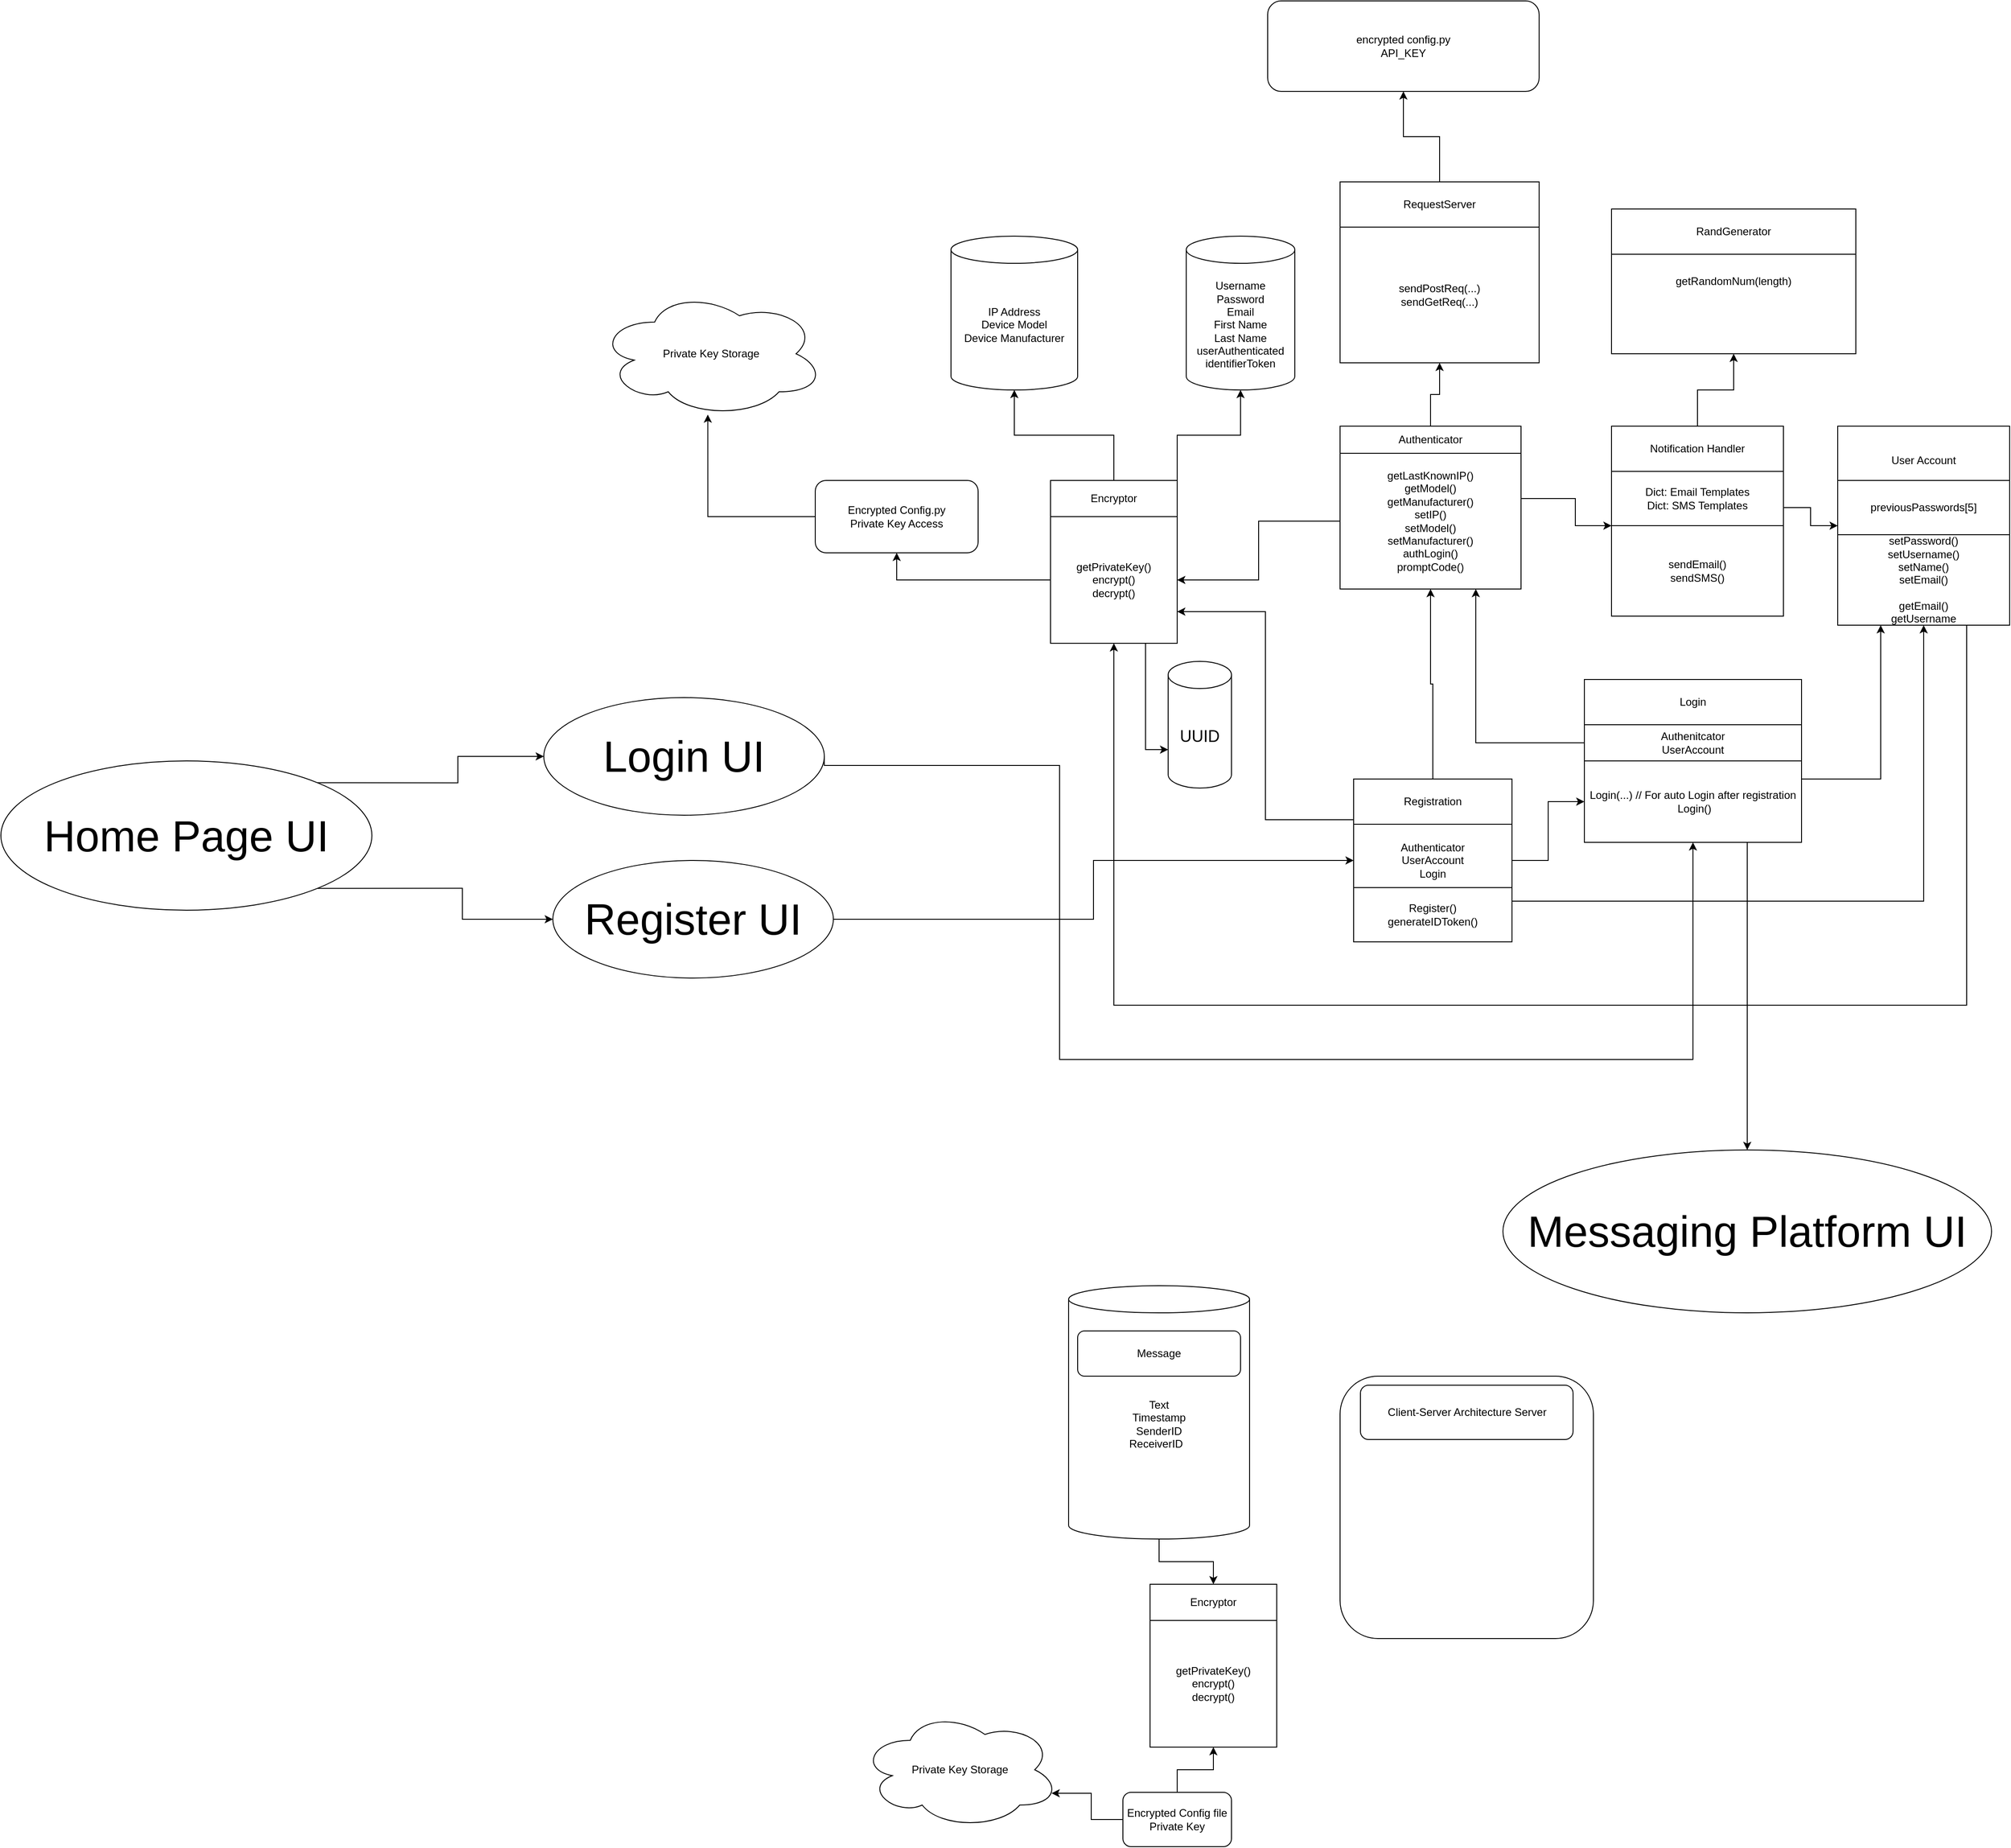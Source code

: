 <mxfile version="22.0.0" type="github">
  <diagram name="Page-1" id="Y20Q1AB7n24JnMzKXK2Y">
    <mxGraphModel dx="2821" dy="1702" grid="1" gridSize="10" guides="1" tooltips="1" connect="1" arrows="1" fold="1" page="1" pageScale="1" pageWidth="850" pageHeight="1100" math="0" shadow="0">
      <root>
        <mxCell id="0" />
        <mxCell id="1" parent="0" />
        <mxCell id="ipjGHAzilrofiiY-UfL5-32" style="edgeStyle=orthogonalEdgeStyle;rounded=0;orthogonalLoop=1;jettySize=auto;html=1;exitX=1;exitY=0.75;exitDx=0;exitDy=0;entryX=0.5;entryY=1;entryDx=0;entryDy=0;" parent="1" source="ipjGHAzilrofiiY-UfL5-30" target="ipjGHAzilrofiiY-UfL5-19" edge="1">
          <mxGeometry relative="1" as="geometry" />
        </mxCell>
        <mxCell id="ipjGHAzilrofiiY-UfL5-50" style="edgeStyle=orthogonalEdgeStyle;rounded=0;orthogonalLoop=1;jettySize=auto;html=1;exitX=1;exitY=0.5;exitDx=0;exitDy=0;entryX=0;entryY=0.5;entryDx=0;entryDy=0;" parent="1" source="ipjGHAzilrofiiY-UfL5-30" target="ipjGHAzilrofiiY-UfL5-46" edge="1">
          <mxGeometry relative="1" as="geometry" />
        </mxCell>
        <mxCell id="ipjGHAzilrofiiY-UfL5-30" value="Authenticator&lt;br&gt;UserAccount&lt;br&gt;Login" style="rounded=0;whiteSpace=wrap;html=1;" parent="1" vertex="1">
          <mxGeometry x="85" y="760" width="175" height="180" as="geometry" />
        </mxCell>
        <mxCell id="ipjGHAzilrofiiY-UfL5-1" value="Username&lt;br&gt;Password&lt;br&gt;Email&lt;br&gt;First Name&lt;br&gt;Last Name&lt;br&gt;userAuthenticated&lt;br&gt;identifierToken" style="shape=cylinder3;whiteSpace=wrap;html=1;boundedLbl=1;backgroundOutline=1;size=15;" parent="1" vertex="1">
          <mxGeometry x="-100" y="160" width="120" height="170" as="geometry" />
        </mxCell>
        <mxCell id="ipjGHAzilrofiiY-UfL5-2" value="IP Address&lt;br&gt;Device Model&lt;br&gt;Device Manufacturer" style="shape=cylinder3;whiteSpace=wrap;html=1;boundedLbl=1;backgroundOutline=1;size=15;" parent="1" vertex="1">
          <mxGeometry x="-360" y="160" width="140" height="170" as="geometry" />
        </mxCell>
        <mxCell id="ipjGHAzilrofiiY-UfL5-56" style="edgeStyle=orthogonalEdgeStyle;rounded=0;orthogonalLoop=1;jettySize=auto;html=1;exitX=0.5;exitY=0;exitDx=0;exitDy=0;" parent="1" source="ipjGHAzilrofiiY-UfL5-7" target="ipjGHAzilrofiiY-UfL5-55" edge="1">
          <mxGeometry relative="1" as="geometry" />
        </mxCell>
        <mxCell id="ipjGHAzilrofiiY-UfL5-7" value="Authenticator" style="rounded=0;whiteSpace=wrap;html=1;" parent="1" vertex="1">
          <mxGeometry x="70" y="370" width="200" height="30" as="geometry" />
        </mxCell>
        <mxCell id="ipjGHAzilrofiiY-UfL5-16" style="edgeStyle=orthogonalEdgeStyle;rounded=0;orthogonalLoop=1;jettySize=auto;html=1;exitX=1;exitY=0.5;exitDx=0;exitDy=0;entryX=0;entryY=0;entryDx=0;entryDy=0;" parent="1" source="ipjGHAzilrofiiY-UfL5-8" target="ipjGHAzilrofiiY-UfL5-13" edge="1">
          <mxGeometry relative="1" as="geometry">
            <Array as="points">
              <mxPoint x="270" y="450" />
              <mxPoint x="330" y="450" />
              <mxPoint x="330" y="480" />
            </Array>
          </mxGeometry>
        </mxCell>
        <mxCell id="ipjGHAzilrofiiY-UfL5-36" style="edgeStyle=orthogonalEdgeStyle;rounded=0;orthogonalLoop=1;jettySize=auto;html=1;exitX=0;exitY=0.5;exitDx=0;exitDy=0;entryX=1;entryY=0.5;entryDx=0;entryDy=0;" parent="1" source="ipjGHAzilrofiiY-UfL5-8" target="ipjGHAzilrofiiY-UfL5-35" edge="1">
          <mxGeometry relative="1" as="geometry" />
        </mxCell>
        <mxCell id="ipjGHAzilrofiiY-UfL5-8" value="getLastKnownIP()&lt;br&gt;getModel()&lt;br&gt;getManufacturer()&lt;br&gt;setIP()&lt;br&gt;setModel()&lt;br&gt;setManufacturer()&lt;br&gt;authLogin()&lt;br&gt;promptCode()&lt;br&gt;" style="rounded=0;whiteSpace=wrap;html=1;" parent="1" vertex="1">
          <mxGeometry x="70" y="400" width="200" height="150" as="geometry" />
        </mxCell>
        <mxCell id="ipjGHAzilrofiiY-UfL5-10" value="" style="rounded=0;whiteSpace=wrap;html=1;" parent="1" vertex="1">
          <mxGeometry x="370" y="370" width="190" height="210" as="geometry" />
        </mxCell>
        <mxCell id="ipjGHAzilrofiiY-UfL5-53" style="edgeStyle=orthogonalEdgeStyle;rounded=0;orthogonalLoop=1;jettySize=auto;html=1;exitX=0.5;exitY=0;exitDx=0;exitDy=0;entryX=0.5;entryY=1;entryDx=0;entryDy=0;" parent="1" source="ipjGHAzilrofiiY-UfL5-11" target="ipjGHAzilrofiiY-UfL5-51" edge="1">
          <mxGeometry relative="1" as="geometry" />
        </mxCell>
        <mxCell id="ipjGHAzilrofiiY-UfL5-11" value="Notification Handler" style="rounded=0;whiteSpace=wrap;html=1;" parent="1" vertex="1">
          <mxGeometry x="370" y="370" width="190" height="50" as="geometry" />
        </mxCell>
        <mxCell id="ipjGHAzilrofiiY-UfL5-12" value="Dict: Email Templates&lt;br&gt;Dict: SMS Templates" style="rounded=0;whiteSpace=wrap;html=1;" parent="1" vertex="1">
          <mxGeometry x="370" y="420" width="190" height="60" as="geometry" />
        </mxCell>
        <mxCell id="ipjGHAzilrofiiY-UfL5-21" style="edgeStyle=orthogonalEdgeStyle;rounded=0;orthogonalLoop=1;jettySize=auto;html=1;exitX=1;exitY=0;exitDx=0;exitDy=0;entryX=0;entryY=0.5;entryDx=0;entryDy=0;" parent="1" source="ipjGHAzilrofiiY-UfL5-13" target="ipjGHAzilrofiiY-UfL5-17" edge="1">
          <mxGeometry relative="1" as="geometry" />
        </mxCell>
        <mxCell id="ipjGHAzilrofiiY-UfL5-13" value="sendEmail()&lt;br style=&quot;border-color: var(--border-color);&quot;&gt;sendSMS()" style="rounded=0;whiteSpace=wrap;html=1;" parent="1" vertex="1">
          <mxGeometry x="370" y="480" width="190" height="100" as="geometry" />
        </mxCell>
        <mxCell id="ipjGHAzilrofiiY-UfL5-17" value="" style="rounded=0;whiteSpace=wrap;html=1;" parent="1" vertex="1">
          <mxGeometry x="620" y="370" width="190" height="220" as="geometry" />
        </mxCell>
        <mxCell id="ipjGHAzilrofiiY-UfL5-18" value="&lt;br&gt;User Account" style="rounded=0;whiteSpace=wrap;html=1;" parent="1" vertex="1">
          <mxGeometry x="620" y="370" width="190" height="60" as="geometry" />
        </mxCell>
        <mxCell id="ipjGHAzilrofiiY-UfL5-40" style="edgeStyle=orthogonalEdgeStyle;rounded=0;orthogonalLoop=1;jettySize=auto;html=1;exitX=0.75;exitY=1;exitDx=0;exitDy=0;entryX=0.5;entryY=1;entryDx=0;entryDy=0;" parent="1" source="ipjGHAzilrofiiY-UfL5-19" target="ipjGHAzilrofiiY-UfL5-35" edge="1">
          <mxGeometry relative="1" as="geometry">
            <Array as="points">
              <mxPoint x="762" y="1010" />
              <mxPoint x="-180" y="1010" />
            </Array>
          </mxGeometry>
        </mxCell>
        <mxCell id="ipjGHAzilrofiiY-UfL5-19" value="setPassword()&lt;br&gt;setUsername()&lt;br&gt;setName()&lt;br&gt;setEmail()&lt;br&gt;&lt;br&gt;getEmail()&lt;br&gt;getUsername&lt;br&gt;" style="rounded=0;whiteSpace=wrap;html=1;" parent="1" vertex="1">
          <mxGeometry x="620" y="490" width="190" height="100" as="geometry" />
        </mxCell>
        <mxCell id="ipjGHAzilrofiiY-UfL5-20" value="previousPasswords[5]" style="rounded=0;whiteSpace=wrap;html=1;" parent="1" vertex="1">
          <mxGeometry x="620" y="430" width="190" height="60" as="geometry" />
        </mxCell>
        <mxCell id="ipjGHAzilrofiiY-UfL5-31" style="edgeStyle=orthogonalEdgeStyle;rounded=0;orthogonalLoop=1;jettySize=auto;html=1;exitX=0.5;exitY=0;exitDx=0;exitDy=0;entryX=0.5;entryY=1;entryDx=0;entryDy=0;" parent="1" source="ipjGHAzilrofiiY-UfL5-29" target="ipjGHAzilrofiiY-UfL5-8" edge="1">
          <mxGeometry relative="1" as="geometry" />
        </mxCell>
        <mxCell id="ipjGHAzilrofiiY-UfL5-29" value="Registration" style="rounded=0;whiteSpace=wrap;html=1;" parent="1" vertex="1">
          <mxGeometry x="85" y="760" width="175" height="50" as="geometry" />
        </mxCell>
        <mxCell id="ipjGHAzilrofiiY-UfL5-37" style="edgeStyle=orthogonalEdgeStyle;rounded=0;orthogonalLoop=1;jettySize=auto;html=1;exitX=0.5;exitY=0;exitDx=0;exitDy=0;" parent="1" source="ipjGHAzilrofiiY-UfL5-34" target="ipjGHAzilrofiiY-UfL5-2" edge="1">
          <mxGeometry relative="1" as="geometry" />
        </mxCell>
        <mxCell id="ipjGHAzilrofiiY-UfL5-34" value="Encryptor" style="rounded=0;whiteSpace=wrap;html=1;" parent="1" vertex="1">
          <mxGeometry x="-250" y="430" width="140" height="40" as="geometry" />
        </mxCell>
        <mxCell id="ipjGHAzilrofiiY-UfL5-43" style="edgeStyle=orthogonalEdgeStyle;rounded=0;orthogonalLoop=1;jettySize=auto;html=1;exitX=0;exitY=0.5;exitDx=0;exitDy=0;entryX=0.5;entryY=1;entryDx=0;entryDy=0;" parent="1" source="ipjGHAzilrofiiY-UfL5-35" target="ipjGHAzilrofiiY-UfL5-42" edge="1">
          <mxGeometry relative="1" as="geometry" />
        </mxCell>
        <mxCell id="ipjGHAzilrofiiY-UfL5-35" value="getPrivateKey()&lt;br&gt;encrypt()&lt;br&gt;decrypt()" style="rounded=0;whiteSpace=wrap;html=1;" parent="1" vertex="1">
          <mxGeometry x="-250" y="470" width="140" height="140" as="geometry" />
        </mxCell>
        <mxCell id="ipjGHAzilrofiiY-UfL5-38" style="edgeStyle=orthogonalEdgeStyle;rounded=0;orthogonalLoop=1;jettySize=auto;html=1;exitX=1;exitY=0;exitDx=0;exitDy=0;entryX=0.5;entryY=1;entryDx=0;entryDy=0;entryPerimeter=0;" parent="1" source="ipjGHAzilrofiiY-UfL5-34" target="ipjGHAzilrofiiY-UfL5-1" edge="1">
          <mxGeometry relative="1" as="geometry">
            <Array as="points">
              <mxPoint x="-110" y="380" />
              <mxPoint x="-40" y="380" />
            </Array>
          </mxGeometry>
        </mxCell>
        <mxCell id="ipjGHAzilrofiiY-UfL5-42" value="Encrypted Config.py&lt;br&gt;Private Key Access" style="rounded=1;whiteSpace=wrap;html=1;" parent="1" vertex="1">
          <mxGeometry x="-510" y="430" width="180" height="80" as="geometry" />
        </mxCell>
        <mxCell id="ipjGHAzilrofiiY-UfL5-44" value="Login" style="rounded=0;whiteSpace=wrap;html=1;" parent="1" vertex="1">
          <mxGeometry x="340" y="650" width="240" height="50" as="geometry" />
        </mxCell>
        <mxCell id="ipjGHAzilrofiiY-UfL5-47" style="edgeStyle=orthogonalEdgeStyle;rounded=0;orthogonalLoop=1;jettySize=auto;html=1;exitX=1;exitY=1;exitDx=0;exitDy=0;entryX=0.25;entryY=1;entryDx=0;entryDy=0;" parent="1" source="ipjGHAzilrofiiY-UfL5-45" target="ipjGHAzilrofiiY-UfL5-19" edge="1">
          <mxGeometry relative="1" as="geometry" />
        </mxCell>
        <mxCell id="ipjGHAzilrofiiY-UfL5-45" value="Authenitcator&lt;br&gt;UserAccount" style="rounded=0;whiteSpace=wrap;html=1;" parent="1" vertex="1">
          <mxGeometry x="340" y="700" width="240" height="40" as="geometry" />
        </mxCell>
        <mxCell id="ipjGHAzilrofiiY-UfL5-48" style="edgeStyle=orthogonalEdgeStyle;rounded=0;orthogonalLoop=1;jettySize=auto;html=1;exitX=0;exitY=0.5;exitDx=0;exitDy=0;entryX=0.75;entryY=1;entryDx=0;entryDy=0;" parent="1" source="ipjGHAzilrofiiY-UfL5-45" target="ipjGHAzilrofiiY-UfL5-8" edge="1">
          <mxGeometry relative="1" as="geometry">
            <Array as="points">
              <mxPoint x="220" y="720" />
            </Array>
          </mxGeometry>
        </mxCell>
        <mxCell id="ipjGHAzilrofiiY-UfL5-69" style="edgeStyle=orthogonalEdgeStyle;rounded=0;orthogonalLoop=1;jettySize=auto;html=1;exitX=0.75;exitY=1;exitDx=0;exitDy=0;entryX=0.5;entryY=0;entryDx=0;entryDy=0;" parent="1" source="ipjGHAzilrofiiY-UfL5-46" target="ipjGHAzilrofiiY-UfL5-68" edge="1">
          <mxGeometry relative="1" as="geometry" />
        </mxCell>
        <mxCell id="ipjGHAzilrofiiY-UfL5-46" value="Login(...) // For auto Login after registration&lt;br&gt;&amp;nbsp;Login()" style="rounded=0;whiteSpace=wrap;html=1;" parent="1" vertex="1">
          <mxGeometry x="340" y="740" width="240" height="90" as="geometry" />
        </mxCell>
        <mxCell id="ipjGHAzilrofiiY-UfL5-51" value="getRandomNum(length)" style="rounded=0;whiteSpace=wrap;html=1;" parent="1" vertex="1">
          <mxGeometry x="370" y="130" width="270" height="160" as="geometry" />
        </mxCell>
        <mxCell id="ipjGHAzilrofiiY-UfL5-52" value="RandGenerator" style="rounded=0;whiteSpace=wrap;html=1;" parent="1" vertex="1">
          <mxGeometry x="370" y="130" width="270" height="50" as="geometry" />
        </mxCell>
        <mxCell id="ipjGHAzilrofiiY-UfL5-60" style="edgeStyle=orthogonalEdgeStyle;rounded=0;orthogonalLoop=1;jettySize=auto;html=1;exitX=0.5;exitY=0;exitDx=0;exitDy=0;entryX=0.5;entryY=1;entryDx=0;entryDy=0;" parent="1" source="ipjGHAzilrofiiY-UfL5-54" target="ipjGHAzilrofiiY-UfL5-57" edge="1">
          <mxGeometry relative="1" as="geometry" />
        </mxCell>
        <mxCell id="ipjGHAzilrofiiY-UfL5-54" value="RequestServer" style="rounded=0;whiteSpace=wrap;html=1;" parent="1" vertex="1">
          <mxGeometry x="70" y="100" width="220" height="50" as="geometry" />
        </mxCell>
        <mxCell id="ipjGHAzilrofiiY-UfL5-55" value="sendPostReq(...)&lt;br&gt;sendGetReq(...)" style="rounded=0;whiteSpace=wrap;html=1;" parent="1" vertex="1">
          <mxGeometry x="70" y="150" width="220" height="150" as="geometry" />
        </mxCell>
        <mxCell id="ipjGHAzilrofiiY-UfL5-57" value="encrypted config.py&lt;br&gt;API_KEY" style="rounded=1;whiteSpace=wrap;html=1;" parent="1" vertex="1">
          <mxGeometry x="-10" y="-100" width="300" height="100" as="geometry" />
        </mxCell>
        <mxCell id="ipjGHAzilrofiiY-UfL5-58" value="Private Key Storage" style="ellipse;shape=cloud;whiteSpace=wrap;html=1;" parent="1" vertex="1">
          <mxGeometry x="-750" y="220" width="250" height="140" as="geometry" />
        </mxCell>
        <mxCell id="ipjGHAzilrofiiY-UfL5-59" style="edgeStyle=orthogonalEdgeStyle;rounded=0;orthogonalLoop=1;jettySize=auto;html=1;exitX=0;exitY=0.5;exitDx=0;exitDy=0;entryX=0.485;entryY=0.98;entryDx=0;entryDy=0;entryPerimeter=0;" parent="1" source="ipjGHAzilrofiiY-UfL5-42" target="ipjGHAzilrofiiY-UfL5-58" edge="1">
          <mxGeometry relative="1" as="geometry" />
        </mxCell>
        <mxCell id="ipjGHAzilrofiiY-UfL5-62" value="Register()&lt;br&gt;generateIDToken()" style="rounded=0;whiteSpace=wrap;html=1;" parent="1" vertex="1">
          <mxGeometry x="85" y="880" width="175" height="60" as="geometry" />
        </mxCell>
        <mxCell id="ipjGHAzilrofiiY-UfL5-65" style="edgeStyle=orthogonalEdgeStyle;rounded=0;orthogonalLoop=1;jettySize=auto;html=1;exitX=1;exitY=0.5;exitDx=0;exitDy=0;entryX=0.5;entryY=1;entryDx=0;entryDy=0;" parent="1" source="ipjGHAzilrofiiY-UfL5-64" target="ipjGHAzilrofiiY-UfL5-46" edge="1">
          <mxGeometry relative="1" as="geometry">
            <Array as="points">
              <mxPoint x="-240" y="745" />
              <mxPoint x="-240" y="1070" />
              <mxPoint x="460" y="1070" />
            </Array>
          </mxGeometry>
        </mxCell>
        <mxCell id="ipjGHAzilrofiiY-UfL5-64" value="&lt;font style=&quot;font-size: 48px;&quot;&gt;Login UI&lt;/font&gt;" style="ellipse;whiteSpace=wrap;html=1;" parent="1" vertex="1">
          <mxGeometry x="-810" y="670" width="310" height="130" as="geometry" />
        </mxCell>
        <mxCell id="ipjGHAzilrofiiY-UfL5-67" style="edgeStyle=orthogonalEdgeStyle;rounded=0;orthogonalLoop=1;jettySize=auto;html=1;exitX=1;exitY=0.5;exitDx=0;exitDy=0;entryX=0;entryY=0.5;entryDx=0;entryDy=0;" parent="1" source="ipjGHAzilrofiiY-UfL5-66" target="ipjGHAzilrofiiY-UfL5-30" edge="1">
          <mxGeometry relative="1" as="geometry" />
        </mxCell>
        <mxCell id="ipjGHAzilrofiiY-UfL5-66" value="&lt;font style=&quot;font-size: 48px;&quot;&gt;Register UI&lt;/font&gt;" style="ellipse;whiteSpace=wrap;html=1;" parent="1" vertex="1">
          <mxGeometry x="-800" y="850" width="310" height="130" as="geometry" />
        </mxCell>
        <mxCell id="ipjGHAzilrofiiY-UfL5-68" value="&lt;font style=&quot;font-size: 48px;&quot;&gt;Messaging Platform UI&lt;/font&gt;" style="ellipse;whiteSpace=wrap;html=1;" parent="1" vertex="1">
          <mxGeometry x="250" y="1170" width="540" height="180" as="geometry" />
        </mxCell>
        <mxCell id="ipjGHAzilrofiiY-UfL5-71" style="edgeStyle=orthogonalEdgeStyle;rounded=0;orthogonalLoop=1;jettySize=auto;html=1;exitX=1;exitY=0;exitDx=0;exitDy=0;entryX=0;entryY=0.5;entryDx=0;entryDy=0;" parent="1" source="ipjGHAzilrofiiY-UfL5-70" target="ipjGHAzilrofiiY-UfL5-64" edge="1">
          <mxGeometry relative="1" as="geometry" />
        </mxCell>
        <mxCell id="ipjGHAzilrofiiY-UfL5-72" style="edgeStyle=orthogonalEdgeStyle;rounded=0;orthogonalLoop=1;jettySize=auto;html=1;exitX=1;exitY=1;exitDx=0;exitDy=0;entryX=0;entryY=0.5;entryDx=0;entryDy=0;" parent="1" source="ipjGHAzilrofiiY-UfL5-70" target="ipjGHAzilrofiiY-UfL5-66" edge="1">
          <mxGeometry relative="1" as="geometry" />
        </mxCell>
        <mxCell id="ipjGHAzilrofiiY-UfL5-70" value="&lt;font style=&quot;font-size: 48px;&quot;&gt;Home Page UI&lt;/font&gt;" style="ellipse;whiteSpace=wrap;html=1;" parent="1" vertex="1">
          <mxGeometry x="-1410" y="740" width="410" height="165" as="geometry" />
        </mxCell>
        <mxCell id="ipjGHAzilrofiiY-UfL5-74" value="&lt;font style=&quot;font-size: 18px;&quot;&gt;UUID&lt;/font&gt;" style="shape=cylinder3;whiteSpace=wrap;html=1;boundedLbl=1;backgroundOutline=1;size=15;" parent="1" vertex="1">
          <mxGeometry x="-120" y="630" width="70" height="140" as="geometry" />
        </mxCell>
        <mxCell id="ipjGHAzilrofiiY-UfL5-75" style="edgeStyle=orthogonalEdgeStyle;rounded=0;orthogonalLoop=1;jettySize=auto;html=1;exitX=0;exitY=0.25;exitDx=0;exitDy=0;entryX=1;entryY=0.75;entryDx=0;entryDy=0;" parent="1" source="ipjGHAzilrofiiY-UfL5-30" target="ipjGHAzilrofiiY-UfL5-35" edge="1">
          <mxGeometry relative="1" as="geometry" />
        </mxCell>
        <mxCell id="ewwiBk-1piftHrFpkQKx-1" style="edgeStyle=orthogonalEdgeStyle;rounded=0;orthogonalLoop=1;jettySize=auto;html=1;exitX=0.75;exitY=1;exitDx=0;exitDy=0;entryX=0;entryY=0;entryDx=0;entryDy=97.5;entryPerimeter=0;" edge="1" parent="1" source="ipjGHAzilrofiiY-UfL5-35" target="ipjGHAzilrofiiY-UfL5-74">
          <mxGeometry relative="1" as="geometry" />
        </mxCell>
        <mxCell id="ewwiBk-1piftHrFpkQKx-14" style="edgeStyle=orthogonalEdgeStyle;rounded=0;orthogonalLoop=1;jettySize=auto;html=1;exitX=0.5;exitY=1;exitDx=0;exitDy=0;exitPerimeter=0;entryX=0.5;entryY=0;entryDx=0;entryDy=0;" edge="1" parent="1" source="ewwiBk-1piftHrFpkQKx-3" target="ewwiBk-1piftHrFpkQKx-7">
          <mxGeometry relative="1" as="geometry" />
        </mxCell>
        <mxCell id="ewwiBk-1piftHrFpkQKx-3" value="Text&lt;br&gt;Timestamp&lt;br&gt;SenderID&lt;br&gt;ReceiverID&amp;nbsp;&amp;nbsp;" style="shape=cylinder3;whiteSpace=wrap;html=1;boundedLbl=1;backgroundOutline=1;size=15;" vertex="1" parent="1">
          <mxGeometry x="-230" y="1320" width="200" height="280" as="geometry" />
        </mxCell>
        <mxCell id="ewwiBk-1piftHrFpkQKx-4" value="Message" style="rounded=1;whiteSpace=wrap;html=1;" vertex="1" parent="1">
          <mxGeometry x="-220" y="1370" width="180" height="50" as="geometry" />
        </mxCell>
        <mxCell id="ewwiBk-1piftHrFpkQKx-5" value="" style="rounded=1;whiteSpace=wrap;html=1;" vertex="1" parent="1">
          <mxGeometry x="70" y="1420" width="280" height="290" as="geometry" />
        </mxCell>
        <mxCell id="ewwiBk-1piftHrFpkQKx-6" value="Client-Server Architecture Server" style="rounded=1;whiteSpace=wrap;html=1;" vertex="1" parent="1">
          <mxGeometry x="92.5" y="1430" width="235" height="60" as="geometry" />
        </mxCell>
        <mxCell id="ewwiBk-1piftHrFpkQKx-7" value="Encryptor" style="rounded=0;whiteSpace=wrap;html=1;" vertex="1" parent="1">
          <mxGeometry x="-140" y="1650" width="140" height="40" as="geometry" />
        </mxCell>
        <mxCell id="ewwiBk-1piftHrFpkQKx-8" value="getPrivateKey()&lt;br&gt;encrypt()&lt;br&gt;decrypt()" style="rounded=0;whiteSpace=wrap;html=1;" vertex="1" parent="1">
          <mxGeometry x="-140" y="1690" width="140" height="140" as="geometry" />
        </mxCell>
        <mxCell id="ewwiBk-1piftHrFpkQKx-9" value="Private Key Storage" style="ellipse;shape=cloud;whiteSpace=wrap;html=1;" vertex="1" parent="1">
          <mxGeometry x="-460" y="1790" width="220" height="130" as="geometry" />
        </mxCell>
        <mxCell id="ewwiBk-1piftHrFpkQKx-13" style="edgeStyle=orthogonalEdgeStyle;rounded=0;orthogonalLoop=1;jettySize=auto;html=1;exitX=0.5;exitY=0;exitDx=0;exitDy=0;" edge="1" parent="1" source="ewwiBk-1piftHrFpkQKx-11" target="ewwiBk-1piftHrFpkQKx-8">
          <mxGeometry relative="1" as="geometry" />
        </mxCell>
        <mxCell id="ewwiBk-1piftHrFpkQKx-11" value="Encrypted Config file&lt;br&gt;Private Key" style="rounded=1;whiteSpace=wrap;html=1;" vertex="1" parent="1">
          <mxGeometry x="-170" y="1880" width="120" height="60" as="geometry" />
        </mxCell>
        <mxCell id="ewwiBk-1piftHrFpkQKx-12" style="edgeStyle=orthogonalEdgeStyle;rounded=0;orthogonalLoop=1;jettySize=auto;html=1;exitX=0;exitY=0.5;exitDx=0;exitDy=0;entryX=0.96;entryY=0.7;entryDx=0;entryDy=0;entryPerimeter=0;" edge="1" parent="1" source="ewwiBk-1piftHrFpkQKx-11" target="ewwiBk-1piftHrFpkQKx-9">
          <mxGeometry relative="1" as="geometry" />
        </mxCell>
      </root>
    </mxGraphModel>
  </diagram>
</mxfile>
